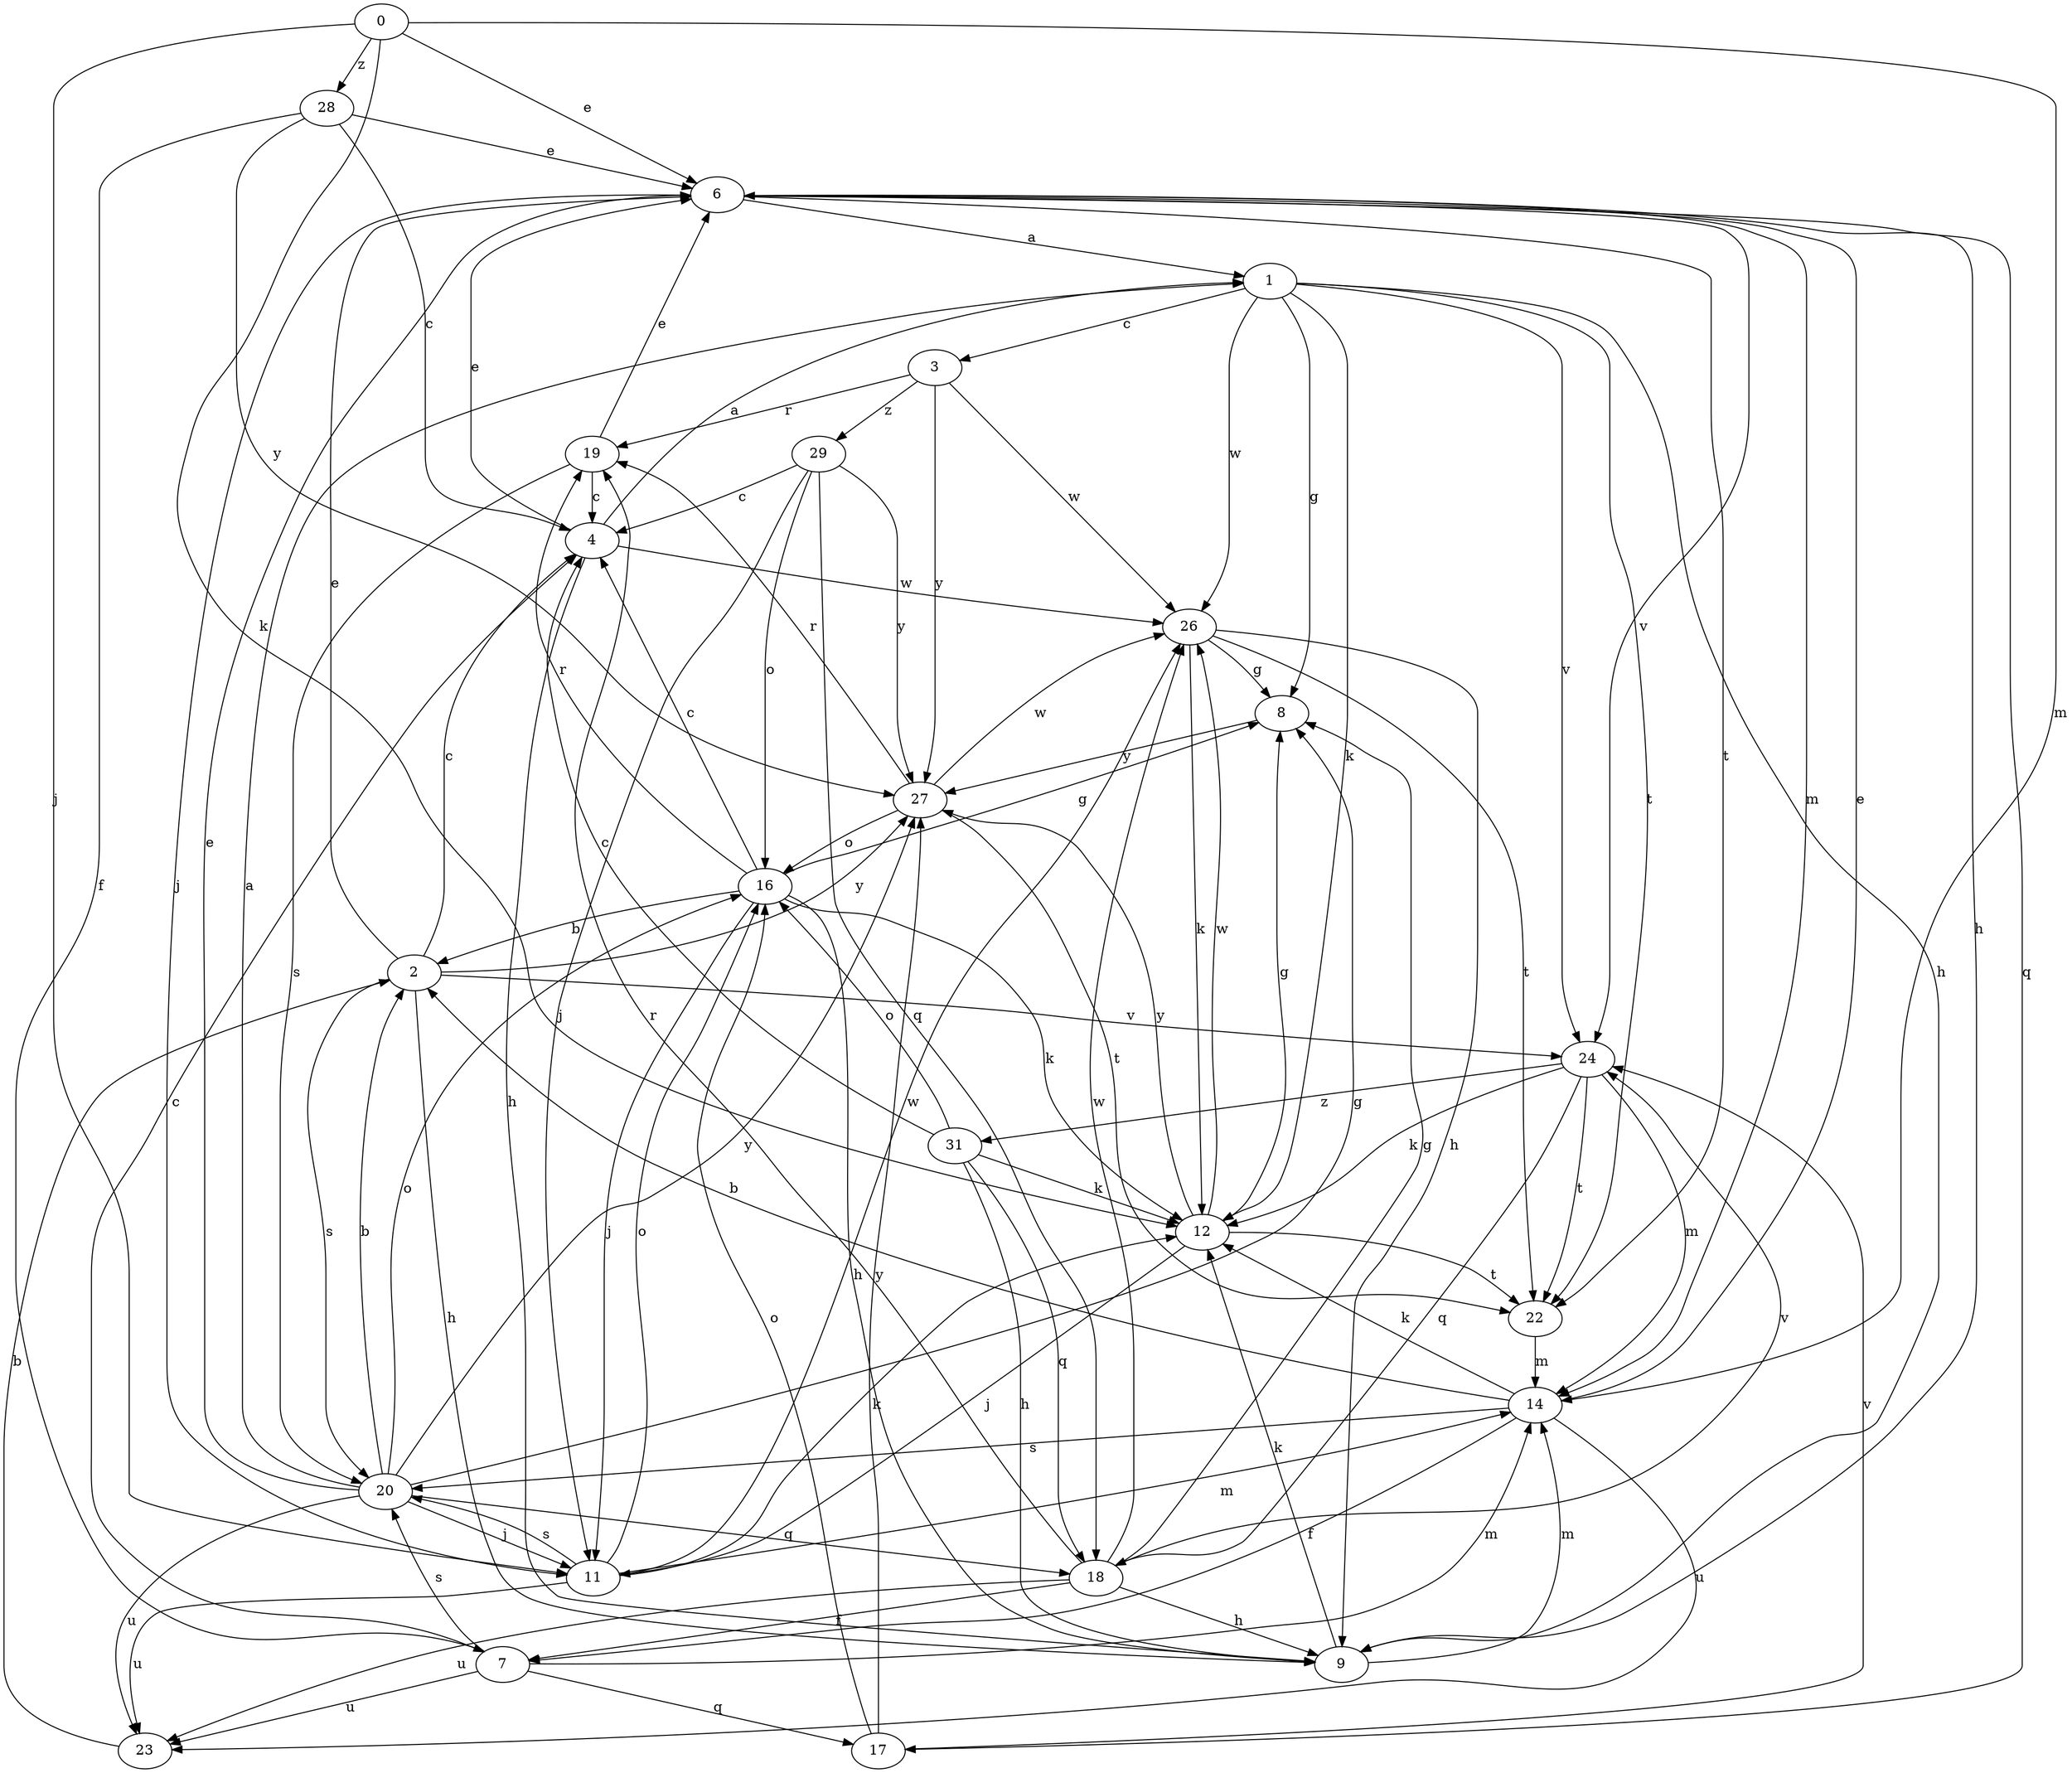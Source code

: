 strict digraph  {
0;
1;
2;
3;
4;
6;
7;
8;
9;
11;
12;
14;
16;
17;
18;
19;
20;
22;
23;
24;
26;
27;
28;
29;
31;
0 -> 6  [label=e];
0 -> 11  [label=j];
0 -> 12  [label=k];
0 -> 14  [label=m];
0 -> 28  [label=z];
1 -> 3  [label=c];
1 -> 8  [label=g];
1 -> 9  [label=h];
1 -> 12  [label=k];
1 -> 22  [label=t];
1 -> 24  [label=v];
1 -> 26  [label=w];
2 -> 4  [label=c];
2 -> 6  [label=e];
2 -> 9  [label=h];
2 -> 20  [label=s];
2 -> 24  [label=v];
2 -> 27  [label=y];
3 -> 19  [label=r];
3 -> 26  [label=w];
3 -> 27  [label=y];
3 -> 29  [label=z];
4 -> 1  [label=a];
4 -> 6  [label=e];
4 -> 9  [label=h];
4 -> 26  [label=w];
6 -> 1  [label=a];
6 -> 9  [label=h];
6 -> 11  [label=j];
6 -> 14  [label=m];
6 -> 17  [label=q];
6 -> 22  [label=t];
6 -> 24  [label=v];
7 -> 4  [label=c];
7 -> 14  [label=m];
7 -> 17  [label=q];
7 -> 20  [label=s];
7 -> 23  [label=u];
8 -> 27  [label=y];
9 -> 12  [label=k];
9 -> 14  [label=m];
11 -> 12  [label=k];
11 -> 14  [label=m];
11 -> 16  [label=o];
11 -> 20  [label=s];
11 -> 23  [label=u];
11 -> 26  [label=w];
12 -> 8  [label=g];
12 -> 11  [label=j];
12 -> 22  [label=t];
12 -> 26  [label=w];
12 -> 27  [label=y];
14 -> 2  [label=b];
14 -> 6  [label=e];
14 -> 7  [label=f];
14 -> 12  [label=k];
14 -> 20  [label=s];
14 -> 23  [label=u];
16 -> 2  [label=b];
16 -> 4  [label=c];
16 -> 8  [label=g];
16 -> 9  [label=h];
16 -> 11  [label=j];
16 -> 12  [label=k];
16 -> 19  [label=r];
17 -> 16  [label=o];
17 -> 24  [label=v];
17 -> 27  [label=y];
18 -> 7  [label=f];
18 -> 8  [label=g];
18 -> 9  [label=h];
18 -> 19  [label=r];
18 -> 23  [label=u];
18 -> 24  [label=v];
18 -> 26  [label=w];
19 -> 4  [label=c];
19 -> 6  [label=e];
19 -> 20  [label=s];
20 -> 1  [label=a];
20 -> 2  [label=b];
20 -> 6  [label=e];
20 -> 8  [label=g];
20 -> 11  [label=j];
20 -> 16  [label=o];
20 -> 18  [label=q];
20 -> 23  [label=u];
20 -> 27  [label=y];
22 -> 14  [label=m];
23 -> 2  [label=b];
24 -> 12  [label=k];
24 -> 14  [label=m];
24 -> 18  [label=q];
24 -> 22  [label=t];
24 -> 31  [label=z];
26 -> 8  [label=g];
26 -> 9  [label=h];
26 -> 12  [label=k];
26 -> 22  [label=t];
27 -> 16  [label=o];
27 -> 19  [label=r];
27 -> 22  [label=t];
27 -> 26  [label=w];
28 -> 4  [label=c];
28 -> 6  [label=e];
28 -> 7  [label=f];
28 -> 27  [label=y];
29 -> 4  [label=c];
29 -> 11  [label=j];
29 -> 16  [label=o];
29 -> 18  [label=q];
29 -> 27  [label=y];
31 -> 4  [label=c];
31 -> 9  [label=h];
31 -> 12  [label=k];
31 -> 16  [label=o];
31 -> 18  [label=q];
}
